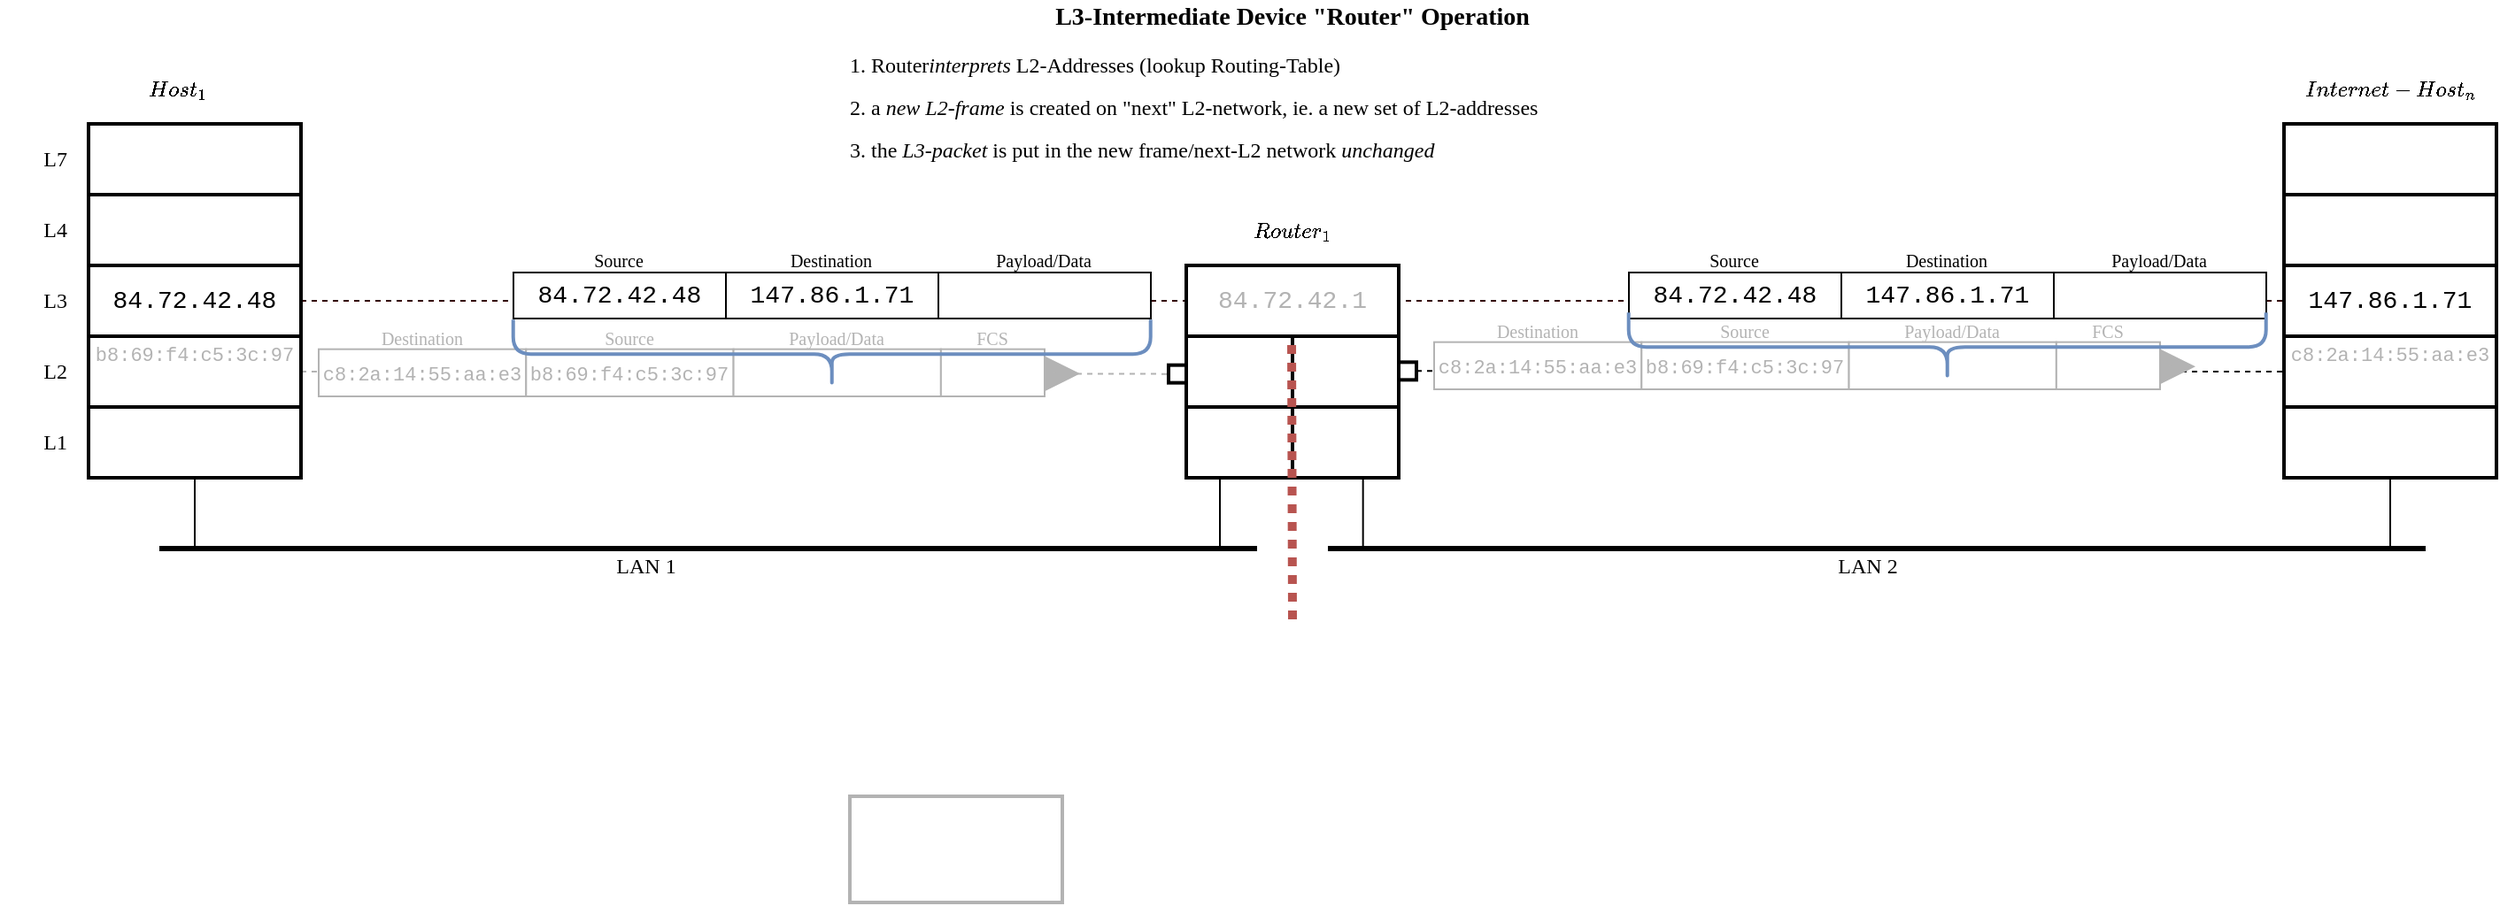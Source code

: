 <mxfile version="13.7.7" type="github">
  <diagram id="GS0gh4Sqh1Imd_AyxvJ1" name="Page-1">
    <mxGraphModel dx="1422" dy="958" grid="1" gridSize="10" guides="1" tooltips="1" connect="1" arrows="1" fold="1" page="1" pageScale="1" pageWidth="1169" pageHeight="827" math="1" shadow="0">
      <root>
        <mxCell id="0" />
        <mxCell id="1" parent="0" />
        <mxCell id="tYQ8jImL1KKshLSwCQYh-69" value="" style="endArrow=none;html=1;dashed=1;strokeWidth=1;fontFamily=Verdana;fontSize=14;fontColor=#B3B3B3;strokeColor=#330000;exitX=1;exitY=0.5;exitDx=0;exitDy=0;entryX=0;entryY=0.5;entryDx=0;entryDy=0;" edge="1" parent="1" source="A-RnJZwd3Cinr7Ehx1_a-3" target="A-RnJZwd3Cinr7Ehx1_a-8">
          <mxGeometry width="50" height="50" relative="1" as="geometry">
            <mxPoint x="450" y="480" as="sourcePoint" />
            <mxPoint x="660" y="480" as="targetPoint" />
          </mxGeometry>
        </mxCell>
        <mxCell id="A-RnJZwd3Cinr7Ehx1_a-79" value="" style="endArrow=none;dashed=1;html=1;strokeWidth=1;exitX=1;exitY=0.5;exitDx=0;exitDy=0;entryX=0;entryY=0.5;entryDx=0;entryDy=0;strokeColor=#B3B3B3;" parent="1" source="A-RnJZwd3Cinr7Ehx1_a-4" target="A-RnJZwd3Cinr7Ehx1_a-78" edge="1">
          <mxGeometry width="50" height="50" relative="1" as="geometry">
            <mxPoint x="200" y="220" as="sourcePoint" />
            <mxPoint x="700" y="220" as="targetPoint" />
          </mxGeometry>
        </mxCell>
        <mxCell id="A-RnJZwd3Cinr7Ehx1_a-1" value="" style="rounded=0;whiteSpace=wrap;html=1;strokeWidth=2;" parent="1" vertex="1">
          <mxGeometry x="80" y="80" width="120" height="40" as="geometry" />
        </mxCell>
        <mxCell id="A-RnJZwd3Cinr7Ehx1_a-2" value="" style="rounded=0;whiteSpace=wrap;html=1;strokeWidth=2;" parent="1" vertex="1">
          <mxGeometry x="80" y="120" width="120" height="40" as="geometry" />
        </mxCell>
        <mxCell id="A-RnJZwd3Cinr7Ehx1_a-3" value="&lt;span style=&quot;font-family: &amp;#34;courier new&amp;#34; ; font-size: 14px&quot;&gt;84.72.42.48&lt;/span&gt;" style="rounded=0;whiteSpace=wrap;html=1;strokeWidth=2;" parent="1" vertex="1">
          <mxGeometry x="80" y="160" width="120" height="40" as="geometry" />
        </mxCell>
        <mxCell id="A-RnJZwd3Cinr7Ehx1_a-4" value="" style="rounded=0;whiteSpace=wrap;html=1;strokeWidth=2;" parent="1" vertex="1">
          <mxGeometry x="80" y="200" width="120" height="40" as="geometry" />
        </mxCell>
        <mxCell id="A-RnJZwd3Cinr7Ehx1_a-5" value="" style="rounded=0;whiteSpace=wrap;html=1;strokeWidth=2;" parent="1" vertex="1">
          <mxGeometry x="80" y="240" width="120" height="40" as="geometry" />
        </mxCell>
        <mxCell id="A-RnJZwd3Cinr7Ehx1_a-11" value="" style="endArrow=none;html=1;strokeWidth=3;" parent="1" edge="1">
          <mxGeometry width="50" height="50" relative="1" as="geometry">
            <mxPoint x="120" y="320" as="sourcePoint" />
            <mxPoint x="740" y="320" as="targetPoint" />
          </mxGeometry>
        </mxCell>
        <mxCell id="A-RnJZwd3Cinr7Ehx1_a-12" value="" style="endArrow=none;html=1;strokeWidth=1;entryX=0.5;entryY=1;entryDx=0;entryDy=0;" parent="1" target="A-RnJZwd3Cinr7Ehx1_a-5" edge="1">
          <mxGeometry width="50" height="50" relative="1" as="geometry">
            <mxPoint x="140" y="320" as="sourcePoint" />
            <mxPoint x="650" y="350" as="targetPoint" />
          </mxGeometry>
        </mxCell>
        <mxCell id="A-RnJZwd3Cinr7Ehx1_a-14" value="" style="endArrow=none;dashed=1;html=1;strokeWidth=1;exitX=1;exitY=0.5;exitDx=0;exitDy=0;entryX=0;entryY=0.5;entryDx=0;entryDy=0;" parent="1" source="A-RnJZwd3Cinr7Ehx1_a-78" target="A-RnJZwd3Cinr7Ehx1_a-18" edge="1">
          <mxGeometry width="50" height="50" relative="1" as="geometry">
            <mxPoint x="600" y="400" as="sourcePoint" />
            <mxPoint x="360" y="220" as="targetPoint" />
          </mxGeometry>
        </mxCell>
        <mxCell id="A-RnJZwd3Cinr7Ehx1_a-18" value="" style="rounded=0;whiteSpace=wrap;html=1;strokeWidth=2;" parent="1" vertex="1">
          <mxGeometry x="700" y="200" width="60" height="40" as="geometry" />
        </mxCell>
        <mxCell id="A-RnJZwd3Cinr7Ehx1_a-19" value="" style="rounded=0;whiteSpace=wrap;html=1;strokeWidth=2;" parent="1" vertex="1">
          <mxGeometry x="700" y="240" width="60" height="40" as="geometry" />
        </mxCell>
        <mxCell id="A-RnJZwd3Cinr7Ehx1_a-20" value="" style="endArrow=none;html=1;strokeWidth=1;entryX=0.5;entryY=1;entryDx=0;entryDy=0;" parent="1" edge="1">
          <mxGeometry width="50" height="50" relative="1" as="geometry">
            <mxPoint x="719" y="320" as="sourcePoint" />
            <mxPoint x="719" y="280" as="targetPoint" />
          </mxGeometry>
        </mxCell>
        <mxCell id="A-RnJZwd3Cinr7Ehx1_a-21" value="L7" style="text;html=1;strokeColor=none;fillColor=none;align=right;verticalAlign=middle;whiteSpace=wrap;rounded=0;fontFamily=Verdana;" parent="1" vertex="1">
          <mxGeometry x="30" y="90" width="40" height="20" as="geometry" />
        </mxCell>
        <mxCell id="A-RnJZwd3Cinr7Ehx1_a-22" value="L4" style="text;html=1;strokeColor=none;fillColor=none;align=right;verticalAlign=middle;whiteSpace=wrap;rounded=0;fontFamily=Verdana;" parent="1" vertex="1">
          <mxGeometry x="30" y="130" width="40" height="20" as="geometry" />
        </mxCell>
        <mxCell id="A-RnJZwd3Cinr7Ehx1_a-23" value="L3" style="text;html=1;strokeColor=none;fillColor=none;align=right;verticalAlign=middle;whiteSpace=wrap;rounded=0;fontFamily=Verdana;" parent="1" vertex="1">
          <mxGeometry x="30" y="170" width="40" height="20" as="geometry" />
        </mxCell>
        <mxCell id="A-RnJZwd3Cinr7Ehx1_a-24" value="L2" style="text;html=1;strokeColor=none;fillColor=none;align=right;verticalAlign=middle;whiteSpace=wrap;rounded=0;fontFamily=Verdana;" parent="1" vertex="1">
          <mxGeometry x="30" y="210" width="40" height="20" as="geometry" />
        </mxCell>
        <mxCell id="A-RnJZwd3Cinr7Ehx1_a-25" value="L1" style="text;html=1;strokeColor=none;fillColor=none;align=right;verticalAlign=middle;whiteSpace=wrap;rounded=0;fontFamily=Verdana;" parent="1" vertex="1">
          <mxGeometry x="30" y="250" width="40" height="20" as="geometry" />
        </mxCell>
        <mxCell id="A-RnJZwd3Cinr7Ehx1_a-26" value="" style="endArrow=none;dashed=1;html=1;strokeWidth=1;entryX=0;entryY=0.5;entryDx=0;entryDy=0;" parent="1" source="A-RnJZwd3Cinr7Ehx1_a-80" target="A-RnJZwd3Cinr7Ehx1_a-9" edge="1">
          <mxGeometry width="50" height="50" relative="1" as="geometry">
            <mxPoint x="820" y="219" as="sourcePoint" />
            <mxPoint x="960" y="219.5" as="targetPoint" />
          </mxGeometry>
        </mxCell>
        <mxCell id="A-RnJZwd3Cinr7Ehx1_a-27" value="$$Host_1$$" style="text;html=1;strokeColor=none;fillColor=none;align=center;verticalAlign=middle;whiteSpace=wrap;rounded=0;fontFamily=Verdana;" parent="1" vertex="1">
          <mxGeometry x="110" y="50" width="40" height="20" as="geometry" />
        </mxCell>
        <mxCell id="A-RnJZwd3Cinr7Ehx1_a-29" value="$$Router_1$$" style="text;html=1;strokeColor=none;fillColor=none;align=center;verticalAlign=middle;whiteSpace=wrap;rounded=0;fontFamily=Verdana;" parent="1" vertex="1">
          <mxGeometry x="740" y="130" width="40" height="20" as="geometry" />
        </mxCell>
        <mxCell id="A-RnJZwd3Cinr7Ehx1_a-30" value="&lt;p class=&quot;p1&quot; style=&quot;margin: 0px ; font-stretch: normal ; line-height: normal ; font-size: 11px&quot;&gt;&lt;span class=&quot;s1&quot; style=&quot;background-color: rgb(255 , 255 , 255)&quot;&gt;&lt;font face=&quot;Courier New&quot; color=&quot;#b3b3b3&quot;&gt;b8:69:f4:c5:3c:97&lt;/font&gt;&lt;/span&gt;&lt;/p&gt;" style="text;html=1;strokeColor=none;fillColor=none;align=center;verticalAlign=middle;whiteSpace=wrap;rounded=0;rotation=0;" parent="1" vertex="1">
          <mxGeometry x="120" y="200" width="40" height="20" as="geometry" />
        </mxCell>
        <mxCell id="A-RnJZwd3Cinr7Ehx1_a-56" value="" style="group" parent="1" vertex="1" connectable="0">
          <mxGeometry x="1320" y="50" width="120" height="270" as="geometry" />
        </mxCell>
        <mxCell id="A-RnJZwd3Cinr7Ehx1_a-6" value="" style="rounded=0;whiteSpace=wrap;html=1;strokeWidth=2;" parent="A-RnJZwd3Cinr7Ehx1_a-56" vertex="1">
          <mxGeometry y="30" width="120" height="40" as="geometry" />
        </mxCell>
        <mxCell id="A-RnJZwd3Cinr7Ehx1_a-7" value="" style="rounded=0;whiteSpace=wrap;html=1;strokeWidth=2;" parent="A-RnJZwd3Cinr7Ehx1_a-56" vertex="1">
          <mxGeometry y="70" width="120" height="40" as="geometry" />
        </mxCell>
        <mxCell id="A-RnJZwd3Cinr7Ehx1_a-8" value="&lt;span style=&quot;font-family: &amp;#34;courier new&amp;#34; ; font-size: 14px&quot;&gt;147.86.1.71&lt;/span&gt;" style="rounded=0;whiteSpace=wrap;html=1;strokeWidth=2;" parent="A-RnJZwd3Cinr7Ehx1_a-56" vertex="1">
          <mxGeometry y="110" width="120" height="40" as="geometry" />
        </mxCell>
        <mxCell id="A-RnJZwd3Cinr7Ehx1_a-9" value="" style="rounded=0;whiteSpace=wrap;html=1;strokeWidth=2;" parent="A-RnJZwd3Cinr7Ehx1_a-56" vertex="1">
          <mxGeometry y="150" width="120" height="40" as="geometry" />
        </mxCell>
        <mxCell id="A-RnJZwd3Cinr7Ehx1_a-10" value="" style="rounded=0;whiteSpace=wrap;html=1;strokeWidth=2;" parent="A-RnJZwd3Cinr7Ehx1_a-56" vertex="1">
          <mxGeometry y="190" width="120" height="40" as="geometry" />
        </mxCell>
        <mxCell id="A-RnJZwd3Cinr7Ehx1_a-13" value="" style="endArrow=none;html=1;strokeWidth=1;entryX=0.5;entryY=1;entryDx=0;entryDy=0;" parent="A-RnJZwd3Cinr7Ehx1_a-56" target="A-RnJZwd3Cinr7Ehx1_a-10" edge="1">
          <mxGeometry width="50" height="50" relative="1" as="geometry">
            <mxPoint x="60" y="270" as="sourcePoint" />
            <mxPoint x="-110" y="300" as="targetPoint" />
          </mxGeometry>
        </mxCell>
        <mxCell id="A-RnJZwd3Cinr7Ehx1_a-28" value="$$Internet-Host_n$$" style="text;html=1;strokeColor=none;fillColor=none;align=center;verticalAlign=middle;whiteSpace=wrap;rounded=0;fontFamily=Verdana;" parent="A-RnJZwd3Cinr7Ehx1_a-56" vertex="1">
          <mxGeometry x="40" width="40" height="20" as="geometry" />
        </mxCell>
        <mxCell id="A-RnJZwd3Cinr7Ehx1_a-31" value="&lt;p class=&quot;p1&quot; style=&quot;margin: 0px ; font-stretch: normal ; line-height: normal ; font-size: 11px&quot;&gt;&lt;span class=&quot;s1&quot; style=&quot;background-color: rgb(255 , 255 , 255)&quot;&gt;&lt;font face=&quot;Courier New&quot; color=&quot;#b3b3b3&quot;&gt;c8:2a:14:55:aa:e3&lt;/font&gt;&lt;/span&gt;&lt;/p&gt;" style="text;html=1;strokeColor=none;fillColor=none;align=center;verticalAlign=middle;whiteSpace=wrap;rounded=0;rotation=0;" parent="A-RnJZwd3Cinr7Ehx1_a-56" vertex="1">
          <mxGeometry x="40" y="150" width="40" height="20" as="geometry" />
        </mxCell>
        <mxCell id="A-RnJZwd3Cinr7Ehx1_a-76" value="&lt;ol style=&quot;line-height: 200%&quot;&gt;&lt;li&gt;&lt;font style=&quot;font-size: 12px&quot;&gt;Router&lt;i&gt;interprets &lt;/i&gt;L2-Addresses (lookup Routing-Table)&lt;/font&gt;&lt;/li&gt;&lt;li&gt;&lt;font style=&quot;font-size: 12px&quot;&gt;a &lt;i&gt;new L2-frame&lt;/i&gt; is created on &quot;next&quot; L2-network, ie. a new set of L2-addresses&lt;/font&gt;&lt;/li&gt;&lt;li&gt;&lt;font style=&quot;font-size: 12px&quot;&gt;the &lt;i&gt;L3-packet&lt;/i&gt; is put in the new frame/next-L2 network&amp;nbsp;&lt;i&gt;unchanged&lt;/i&gt;&lt;/font&gt;&lt;/li&gt;&lt;/ol&gt;" style="text;html=1;strokeColor=none;fillColor=none;align=left;verticalAlign=middle;whiteSpace=wrap;rounded=0;fontFamily=Verdana;fontSize=12;" parent="1" vertex="1">
          <mxGeometry x="480" y="60" width="640" height="20" as="geometry" />
        </mxCell>
        <mxCell id="A-RnJZwd3Cinr7Ehx1_a-78" value="" style="whiteSpace=wrap;html=1;aspect=fixed;strokeWidth=2;" parent="1" vertex="1">
          <mxGeometry x="690" y="216.33" width="10" height="10" as="geometry" />
        </mxCell>
        <mxCell id="A-RnJZwd3Cinr7Ehx1_a-80" value="" style="whiteSpace=wrap;html=1;aspect=fixed;strokeWidth=2;fontFamily=Verdana;fontSize=9;" parent="1" vertex="1">
          <mxGeometry x="820" y="214.67" width="10" height="10" as="geometry" />
        </mxCell>
        <mxCell id="A-RnJZwd3Cinr7Ehx1_a-81" value="" style="endArrow=none;dashed=1;html=1;strokeWidth=1;entryX=0;entryY=0.5;entryDx=0;entryDy=0;" parent="1" target="A-RnJZwd3Cinr7Ehx1_a-80" edge="1">
          <mxGeometry width="50" height="50" relative="1" as="geometry">
            <mxPoint x="820" y="219" as="sourcePoint" />
            <mxPoint x="1320" y="220" as="targetPoint" />
          </mxGeometry>
        </mxCell>
        <mxCell id="A-RnJZwd3Cinr7Ehx1_a-82" value="L3-Intermediate Device &quot;Router&quot; Operation" style="text;html=1;strokeColor=none;fillColor=none;align=center;verticalAlign=middle;whiteSpace=wrap;rounded=0;fontFamily=Verdana;fontSize=14;fontStyle=1" parent="1" vertex="1">
          <mxGeometry x="200" y="10" width="1120" height="20" as="geometry" />
        </mxCell>
        <mxCell id="tYQ8jImL1KKshLSwCQYh-1" value="&lt;span style=&quot;font-family: &amp;#34;courier new&amp;#34; ; font-size: 14px&quot;&gt;&lt;font color=&quot;#b3b3b3&quot;&gt;84.72.42.1&lt;/font&gt;&lt;/span&gt;" style="rounded=0;whiteSpace=wrap;html=1;strokeWidth=2;" vertex="1" parent="1">
          <mxGeometry x="700" y="160" width="120" height="40" as="geometry" />
        </mxCell>
        <mxCell id="tYQ8jImL1KKshLSwCQYh-21" value="" style="group" vertex="1" connectable="0" parent="1">
          <mxGeometry x="320" y="150.67" width="360" height="39.33" as="geometry" />
        </mxCell>
        <mxCell id="tYQ8jImL1KKshLSwCQYh-2" value="147.86.1.71" style="rounded=0;whiteSpace=wrap;html=1;strokeWidth=1;fillColor=#ffffff;fontFamily=Courier New;fontSize=14;align=center;" vertex="1" parent="tYQ8jImL1KKshLSwCQYh-21">
          <mxGeometry x="120" y="13.33" width="120" height="26" as="geometry" />
        </mxCell>
        <mxCell id="tYQ8jImL1KKshLSwCQYh-3" value="84.72.42.48" style="rounded=0;whiteSpace=wrap;html=1;strokeWidth=1;fillColor=#ffffff;fontFamily=Courier New;fontSize=14;align=center;" vertex="1" parent="tYQ8jImL1KKshLSwCQYh-21">
          <mxGeometry y="13.33" width="120" height="26" as="geometry" />
        </mxCell>
        <mxCell id="tYQ8jImL1KKshLSwCQYh-12" value="Source" style="text;html=1;strokeColor=none;fillColor=none;align=center;verticalAlign=middle;whiteSpace=wrap;rounded=0;fontFamily=Verdana;fontSize=10;" vertex="1" parent="tYQ8jImL1KKshLSwCQYh-21">
          <mxGeometry x="40.478" width="39.048" height="13.333" as="geometry" />
        </mxCell>
        <mxCell id="tYQ8jImL1KKshLSwCQYh-13" value="Destination" style="text;html=1;strokeColor=none;fillColor=none;align=center;verticalAlign=middle;whiteSpace=wrap;rounded=0;fontFamily=Verdana;fontSize=10;" vertex="1" parent="tYQ8jImL1KKshLSwCQYh-21">
          <mxGeometry x="160.48" width="39.048" height="13.333" as="geometry" />
        </mxCell>
        <mxCell id="tYQ8jImL1KKshLSwCQYh-16" value="" style="rounded=0;whiteSpace=wrap;html=1;strokeWidth=1;fillColor=#ffffff;fontFamily=Courier New;fontSize=14;align=center;" vertex="1" parent="tYQ8jImL1KKshLSwCQYh-21">
          <mxGeometry x="240" y="13.33" width="120" height="26" as="geometry" />
        </mxCell>
        <mxCell id="tYQ8jImL1KKshLSwCQYh-17" value="Payload/Data" style="text;html=1;strokeColor=none;fillColor=none;align=center;verticalAlign=middle;whiteSpace=wrap;rounded=0;fontFamily=Verdana;fontSize=10;" vertex="1" parent="tYQ8jImL1KKshLSwCQYh-21">
          <mxGeometry x="280.48" width="39.048" height="13.333" as="geometry" />
        </mxCell>
        <mxCell id="tYQ8jImL1KKshLSwCQYh-25" value="" style="group" vertex="1" connectable="0" parent="1">
          <mxGeometry x="210" y="194" width="430" height="196.1" as="geometry" />
        </mxCell>
        <mxCell id="A-RnJZwd3Cinr7Ehx1_a-47" value="" style="endArrow=block;html=1;strokeWidth=6;fontFamily=Verdana;fontSize=10;endFill=1;strokeColor=#B3B3B3;" parent="tYQ8jImL1KKshLSwCQYh-25" edge="1">
          <mxGeometry width="50" height="50" relative="1" as="geometry">
            <mxPoint x="410" y="27.17" as="sourcePoint" />
            <mxPoint x="430" y="27.17" as="targetPoint" />
          </mxGeometry>
        </mxCell>
        <mxCell id="A-RnJZwd3Cinr7Ehx1_a-32" value="" style="rounded=0;whiteSpace=wrap;html=1;strokeWidth=1;fontFamily=Verdana;align=right;fontSize=10;strokeColor=#B3B3B3;" parent="tYQ8jImL1KKshLSwCQYh-25" vertex="1">
          <mxGeometry y="13.333" width="117.143" height="26.667" as="geometry" />
        </mxCell>
        <mxCell id="A-RnJZwd3Cinr7Ehx1_a-33" value="" style="rounded=0;whiteSpace=wrap;html=1;strokeWidth=1;fontFamily=Verdana;align=right;fontSize=10;strokeColor=#B3B3B3;" parent="tYQ8jImL1KKshLSwCQYh-25" vertex="1">
          <mxGeometry x="117.143" y="13.333" width="117.143" height="26.667" as="geometry" />
        </mxCell>
        <mxCell id="A-RnJZwd3Cinr7Ehx1_a-34" value="" style="rounded=0;whiteSpace=wrap;html=1;strokeWidth=1;fontFamily=Verdana;align=right;fontSize=10;strokeColor=#B3B3B3;" parent="tYQ8jImL1KKshLSwCQYh-25" vertex="1">
          <mxGeometry x="234.286" y="13.333" width="117.143" height="26.667" as="geometry" />
        </mxCell>
        <mxCell id="A-RnJZwd3Cinr7Ehx1_a-35" value="" style="rounded=0;whiteSpace=wrap;html=1;strokeWidth=1;fontFamily=Verdana;align=right;fontSize=10;strokeColor=#B3B3B3;" parent="tYQ8jImL1KKshLSwCQYh-25" vertex="1">
          <mxGeometry x="351.429" y="13.333" width="58.571" height="26.667" as="geometry" />
        </mxCell>
        <mxCell id="A-RnJZwd3Cinr7Ehx1_a-37" value="&lt;p class=&quot;p1&quot; style=&quot;margin: 0px ; font-stretch: normal ; line-height: normal ; font-size: 11px&quot;&gt;&lt;span class=&quot;s1&quot; style=&quot;background-color: rgb(255 , 255 , 255)&quot;&gt;&lt;font face=&quot;Courier New&quot; color=&quot;#b3b3b3&quot;&gt;b8:69:f4:c5:3c:97&lt;/font&gt;&lt;/span&gt;&lt;/p&gt;" style="text;html=1;strokeColor=none;fillColor=none;align=center;verticalAlign=middle;whiteSpace=wrap;rounded=0;rotation=0;" parent="tYQ8jImL1KKshLSwCQYh-25" vertex="1">
          <mxGeometry x="156.19" y="20" width="39.048" height="13.333" as="geometry" />
        </mxCell>
        <mxCell id="A-RnJZwd3Cinr7Ehx1_a-38" value="&lt;p class=&quot;p1&quot; style=&quot;margin: 0px ; font-stretch: normal ; line-height: normal ; font-size: 11px&quot;&gt;&lt;span class=&quot;s1&quot; style=&quot;background-color: rgb(255 , 255 , 255)&quot;&gt;&lt;font face=&quot;Courier New&quot; color=&quot;#b3b3b3&quot;&gt;c8:2a:14:55:aa:e3&lt;/font&gt;&lt;/span&gt;&lt;/p&gt;" style="text;html=1;strokeColor=none;fillColor=none;align=center;verticalAlign=middle;whiteSpace=wrap;rounded=0;rotation=0;" parent="tYQ8jImL1KKshLSwCQYh-25" vertex="1">
          <mxGeometry x="39.048" y="20.167" width="39.048" height="13.333" as="geometry" />
        </mxCell>
        <mxCell id="A-RnJZwd3Cinr7Ehx1_a-39" value="&lt;font color=&quot;#b3b3b3&quot;&gt;Destination&lt;/font&gt;" style="text;html=1;strokeColor=none;fillColor=none;align=center;verticalAlign=middle;whiteSpace=wrap;rounded=0;fontFamily=Verdana;fontSize=10;" parent="tYQ8jImL1KKshLSwCQYh-25" vertex="1">
          <mxGeometry x="39.048" width="39.048" height="13.333" as="geometry" />
        </mxCell>
        <mxCell id="A-RnJZwd3Cinr7Ehx1_a-40" value="&lt;font color=&quot;#b3b3b3&quot;&gt;Source&lt;/font&gt;" style="text;html=1;strokeColor=none;fillColor=none;align=center;verticalAlign=middle;whiteSpace=wrap;rounded=0;fontFamily=Verdana;fontSize=10;" parent="tYQ8jImL1KKshLSwCQYh-25" vertex="1">
          <mxGeometry x="156.19" width="39.048" height="13.333" as="geometry" />
        </mxCell>
        <mxCell id="A-RnJZwd3Cinr7Ehx1_a-41" value="&lt;font color=&quot;#b3b3b3&quot;&gt;Payload/Data&lt;/font&gt;" style="text;html=1;strokeColor=none;fillColor=none;align=center;verticalAlign=middle;whiteSpace=wrap;rounded=0;fontFamily=Verdana;fontSize=10;" parent="tYQ8jImL1KKshLSwCQYh-25" vertex="1">
          <mxGeometry x="273.333" width="39.048" height="13.333" as="geometry" />
        </mxCell>
        <mxCell id="A-RnJZwd3Cinr7Ehx1_a-42" value="&lt;font color=&quot;#b3b3b3&quot;&gt;FCS&lt;/font&gt;" style="text;html=1;strokeColor=none;fillColor=none;align=center;verticalAlign=middle;whiteSpace=wrap;rounded=0;fontFamily=Verdana;fontSize=10;" parent="tYQ8jImL1KKshLSwCQYh-25" vertex="1">
          <mxGeometry x="361.19" width="39.048" height="13.333" as="geometry" />
        </mxCell>
        <mxCell id="tYQ8jImL1KKshLSwCQYh-19" value="" style="shape=curlyBracket;whiteSpace=wrap;html=1;rounded=1;strokeWidth=2;fillColor=#dae8fc;fontFamily=Courier New;fontSize=14;align=center;rotation=-90;size=0.5;strokeColor=#6c8ebf;" vertex="1" parent="tYQ8jImL1KKshLSwCQYh-25">
          <mxGeometry x="270.43" y="-163.9" width="38.86" height="360" as="geometry" />
        </mxCell>
        <mxCell id="tYQ8jImL1KKshLSwCQYh-53" value="LAN 1" style="text;html=1;strokeColor=none;fillColor=none;align=center;verticalAlign=middle;whiteSpace=wrap;rounded=0;fontFamily=Verdana;fontSize=12;" vertex="1" parent="tYQ8jImL1KKshLSwCQYh-25">
          <mxGeometry x="130" y="126" width="110" height="20" as="geometry" />
        </mxCell>
        <mxCell id="tYQ8jImL1KKshLSwCQYh-26" value="" style="endArrow=none;html=1;strokeWidth=1;entryX=0.5;entryY=1;entryDx=0;entryDy=0;" edge="1" parent="1">
          <mxGeometry width="50" height="50" relative="1" as="geometry">
            <mxPoint x="799.83" y="320" as="sourcePoint" />
            <mxPoint x="799.83" y="280" as="targetPoint" />
          </mxGeometry>
        </mxCell>
        <mxCell id="tYQ8jImL1KKshLSwCQYh-27" value="" style="endArrow=none;html=1;strokeWidth=3;" edge="1" parent="1">
          <mxGeometry width="50" height="50" relative="1" as="geometry">
            <mxPoint x="780" y="320" as="sourcePoint" />
            <mxPoint x="1400" y="320" as="targetPoint" />
          </mxGeometry>
        </mxCell>
        <mxCell id="tYQ8jImL1KKshLSwCQYh-28" value="" style="rounded=0;whiteSpace=wrap;html=1;strokeWidth=2;" vertex="1" parent="1">
          <mxGeometry x="760" y="240" width="60" height="40" as="geometry" />
        </mxCell>
        <mxCell id="tYQ8jImL1KKshLSwCQYh-29" value="" style="rounded=0;whiteSpace=wrap;html=1;strokeWidth=2;" vertex="1" parent="1">
          <mxGeometry x="760" y="200" width="60" height="40" as="geometry" />
        </mxCell>
        <mxCell id="tYQ8jImL1KKshLSwCQYh-30" value="" style="endArrow=none;html=1;strokeColor=#b85450;strokeWidth=5;fontFamily=Courier New;fontSize=14;fontColor=#B3B3B3;fillColor=#f8cecc;dashed=1;dashPattern=1 1;" edge="1" parent="1">
          <mxGeometry width="50" height="50" relative="1" as="geometry">
            <mxPoint x="760" y="360" as="sourcePoint" />
            <mxPoint x="759.5" y="200" as="targetPoint" />
          </mxGeometry>
        </mxCell>
        <mxCell id="tYQ8jImL1KKshLSwCQYh-31" value="" style="group" vertex="1" connectable="0" parent="1">
          <mxGeometry x="950" y="150.67" width="360" height="39.33" as="geometry" />
        </mxCell>
        <mxCell id="tYQ8jImL1KKshLSwCQYh-32" value="147.86.1.71" style="rounded=0;whiteSpace=wrap;html=1;strokeWidth=1;fillColor=#ffffff;fontFamily=Courier New;fontSize=14;align=center;" vertex="1" parent="tYQ8jImL1KKshLSwCQYh-31">
          <mxGeometry x="120" y="13.33" width="120" height="26" as="geometry" />
        </mxCell>
        <mxCell id="tYQ8jImL1KKshLSwCQYh-33" value="84.72.42.48" style="rounded=0;whiteSpace=wrap;html=1;strokeWidth=1;fillColor=#ffffff;fontFamily=Courier New;fontSize=14;align=center;" vertex="1" parent="tYQ8jImL1KKshLSwCQYh-31">
          <mxGeometry y="13.33" width="120" height="26" as="geometry" />
        </mxCell>
        <mxCell id="tYQ8jImL1KKshLSwCQYh-34" value="Source" style="text;html=1;strokeColor=none;fillColor=none;align=center;verticalAlign=middle;whiteSpace=wrap;rounded=0;fontFamily=Verdana;fontSize=10;" vertex="1" parent="tYQ8jImL1KKshLSwCQYh-31">
          <mxGeometry x="40.478" width="39.048" height="13.333" as="geometry" />
        </mxCell>
        <mxCell id="tYQ8jImL1KKshLSwCQYh-35" value="Destination" style="text;html=1;strokeColor=none;fillColor=none;align=center;verticalAlign=middle;whiteSpace=wrap;rounded=0;fontFamily=Verdana;fontSize=10;" vertex="1" parent="tYQ8jImL1KKshLSwCQYh-31">
          <mxGeometry x="160.48" width="39.048" height="13.333" as="geometry" />
        </mxCell>
        <mxCell id="tYQ8jImL1KKshLSwCQYh-36" value="" style="rounded=0;whiteSpace=wrap;html=1;strokeWidth=1;fillColor=#ffffff;fontFamily=Courier New;fontSize=14;align=center;" vertex="1" parent="tYQ8jImL1KKshLSwCQYh-31">
          <mxGeometry x="240" y="13.33" width="120" height="26" as="geometry" />
        </mxCell>
        <mxCell id="tYQ8jImL1KKshLSwCQYh-37" value="Payload/Data" style="text;html=1;strokeColor=none;fillColor=none;align=center;verticalAlign=middle;whiteSpace=wrap;rounded=0;fontFamily=Verdana;fontSize=10;" vertex="1" parent="tYQ8jImL1KKshLSwCQYh-31">
          <mxGeometry x="280.48" width="39.048" height="13.333" as="geometry" />
        </mxCell>
        <mxCell id="tYQ8jImL1KKshLSwCQYh-38" value="" style="group" vertex="1" connectable="0" parent="1">
          <mxGeometry x="840" y="190" width="430" height="196.1" as="geometry" />
        </mxCell>
        <mxCell id="tYQ8jImL1KKshLSwCQYh-39" value="" style="endArrow=block;html=1;strokeWidth=6;fontFamily=Verdana;fontSize=10;endFill=1;strokeColor=#B3B3B3;" edge="1" parent="tYQ8jImL1KKshLSwCQYh-38">
          <mxGeometry width="50" height="50" relative="1" as="geometry">
            <mxPoint x="410" y="27.17" as="sourcePoint" />
            <mxPoint x="430" y="27.17" as="targetPoint" />
          </mxGeometry>
        </mxCell>
        <mxCell id="tYQ8jImL1KKshLSwCQYh-40" value="" style="rounded=0;whiteSpace=wrap;html=1;strokeWidth=1;fontFamily=Verdana;align=right;fontSize=10;strokeColor=#B3B3B3;" vertex="1" parent="tYQ8jImL1KKshLSwCQYh-38">
          <mxGeometry y="13.333" width="117.143" height="26.667" as="geometry" />
        </mxCell>
        <mxCell id="tYQ8jImL1KKshLSwCQYh-41" value="" style="rounded=0;whiteSpace=wrap;html=1;strokeWidth=1;fontFamily=Verdana;align=right;fontSize=10;strokeColor=#B3B3B3;" vertex="1" parent="tYQ8jImL1KKshLSwCQYh-38">
          <mxGeometry x="117.143" y="13.333" width="117.143" height="26.667" as="geometry" />
        </mxCell>
        <mxCell id="tYQ8jImL1KKshLSwCQYh-42" value="" style="rounded=0;whiteSpace=wrap;html=1;strokeWidth=1;fontFamily=Verdana;align=right;fontSize=10;strokeColor=#B3B3B3;" vertex="1" parent="tYQ8jImL1KKshLSwCQYh-38">
          <mxGeometry x="234.286" y="13.333" width="117.143" height="26.667" as="geometry" />
        </mxCell>
        <mxCell id="tYQ8jImL1KKshLSwCQYh-43" value="" style="rounded=0;whiteSpace=wrap;html=1;strokeWidth=1;fontFamily=Verdana;align=right;fontSize=10;strokeColor=#B3B3B3;" vertex="1" parent="tYQ8jImL1KKshLSwCQYh-38">
          <mxGeometry x="351.429" y="13.333" width="58.571" height="26.667" as="geometry" />
        </mxCell>
        <mxCell id="tYQ8jImL1KKshLSwCQYh-44" value="&lt;p class=&quot;p1&quot; style=&quot;margin: 0px ; font-stretch: normal ; line-height: normal ; font-size: 11px&quot;&gt;&lt;span class=&quot;s1&quot; style=&quot;background-color: rgb(255 , 255 , 255)&quot;&gt;&lt;font face=&quot;Courier New&quot; color=&quot;#b3b3b3&quot;&gt;b8:69:f4:c5:3c:97&lt;/font&gt;&lt;/span&gt;&lt;/p&gt;" style="text;html=1;strokeColor=none;fillColor=none;align=center;verticalAlign=middle;whiteSpace=wrap;rounded=0;rotation=0;" vertex="1" parent="tYQ8jImL1KKshLSwCQYh-38">
          <mxGeometry x="156.19" y="20" width="39.048" height="13.333" as="geometry" />
        </mxCell>
        <mxCell id="tYQ8jImL1KKshLSwCQYh-45" value="&lt;p class=&quot;p1&quot; style=&quot;margin: 0px ; font-stretch: normal ; line-height: normal ; font-size: 11px&quot;&gt;&lt;span class=&quot;s1&quot; style=&quot;background-color: rgb(255 , 255 , 255)&quot;&gt;&lt;font face=&quot;Courier New&quot; color=&quot;#b3b3b3&quot;&gt;c8:2a:14:55:aa:e3&lt;/font&gt;&lt;/span&gt;&lt;/p&gt;" style="text;html=1;strokeColor=none;fillColor=none;align=center;verticalAlign=middle;whiteSpace=wrap;rounded=0;rotation=0;" vertex="1" parent="tYQ8jImL1KKshLSwCQYh-38">
          <mxGeometry x="39.048" y="20.167" width="39.048" height="13.333" as="geometry" />
        </mxCell>
        <mxCell id="tYQ8jImL1KKshLSwCQYh-46" value="&lt;font color=&quot;#b3b3b3&quot;&gt;Destination&lt;/font&gt;" style="text;html=1;strokeColor=none;fillColor=none;align=center;verticalAlign=middle;whiteSpace=wrap;rounded=0;fontFamily=Verdana;fontSize=10;" vertex="1" parent="tYQ8jImL1KKshLSwCQYh-38">
          <mxGeometry x="39.048" width="39.048" height="13.333" as="geometry" />
        </mxCell>
        <mxCell id="tYQ8jImL1KKshLSwCQYh-47" value="&lt;font color=&quot;#b3b3b3&quot;&gt;Source&lt;/font&gt;" style="text;html=1;strokeColor=none;fillColor=none;align=center;verticalAlign=middle;whiteSpace=wrap;rounded=0;fontFamily=Verdana;fontSize=10;" vertex="1" parent="tYQ8jImL1KKshLSwCQYh-38">
          <mxGeometry x="156.19" width="39.048" height="13.333" as="geometry" />
        </mxCell>
        <mxCell id="tYQ8jImL1KKshLSwCQYh-48" value="&lt;font color=&quot;#b3b3b3&quot;&gt;Payload/Data&lt;/font&gt;" style="text;html=1;strokeColor=none;fillColor=none;align=center;verticalAlign=middle;whiteSpace=wrap;rounded=0;fontFamily=Verdana;fontSize=10;" vertex="1" parent="tYQ8jImL1KKshLSwCQYh-38">
          <mxGeometry x="273.333" width="39.048" height="13.333" as="geometry" />
        </mxCell>
        <mxCell id="tYQ8jImL1KKshLSwCQYh-49" value="&lt;font color=&quot;#b3b3b3&quot;&gt;FCS&lt;/font&gt;" style="text;html=1;strokeColor=none;fillColor=none;align=center;verticalAlign=middle;whiteSpace=wrap;rounded=0;fontFamily=Verdana;fontSize=10;" vertex="1" parent="tYQ8jImL1KKshLSwCQYh-38">
          <mxGeometry x="361.19" width="39.048" height="13.333" as="geometry" />
        </mxCell>
        <mxCell id="tYQ8jImL1KKshLSwCQYh-50" value="" style="shape=curlyBracket;whiteSpace=wrap;html=1;rounded=1;strokeWidth=2;fillColor=#dae8fc;fontFamily=Courier New;fontSize=14;align=center;rotation=-90;size=0.5;strokeColor=#6c8ebf;" vertex="1" parent="tYQ8jImL1KKshLSwCQYh-38">
          <mxGeometry x="270.43" y="-163.9" width="38.86" height="360" as="geometry" />
        </mxCell>
        <mxCell id="tYQ8jImL1KKshLSwCQYh-68" value="LAN 2" style="text;html=1;strokeColor=none;fillColor=none;align=center;verticalAlign=middle;whiteSpace=wrap;rounded=0;fontFamily=Verdana;fontSize=12;" vertex="1" parent="tYQ8jImL1KKshLSwCQYh-38">
          <mxGeometry x="190" y="130" width="110" height="20" as="geometry" />
        </mxCell>
        <mxCell id="tYQ8jImL1KKshLSwCQYh-70" value="" style="rounded=0;whiteSpace=wrap;html=1;strokeColor=#B3B3B3;strokeWidth=2;fillColor=#ffffff;fontFamily=Verdana;fontSize=14;fontColor=#B3B3B3;align=center;" vertex="1" parent="1">
          <mxGeometry x="510" y="460" width="120" height="60" as="geometry" />
        </mxCell>
      </root>
    </mxGraphModel>
  </diagram>
</mxfile>
